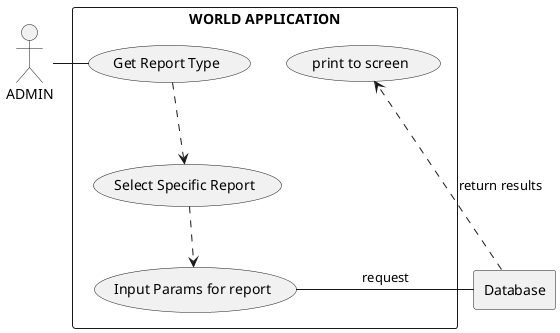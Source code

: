 @startuml

actor AD as "ADMIN"

rectangle Database

rectangle "WORLD APPLICATION" {
    usecase UCa as "Get Report Type"

    usecase UCb as "Select Specific Report"

    usecase UCc as "Input Params for report"

    usecase UCd as "print to screen"

    AD - UCa
    UCa ..> UCb
     UCb ..> UCc
     Database ..> UCd : return results

    UCc - Database : request
}

@enduml